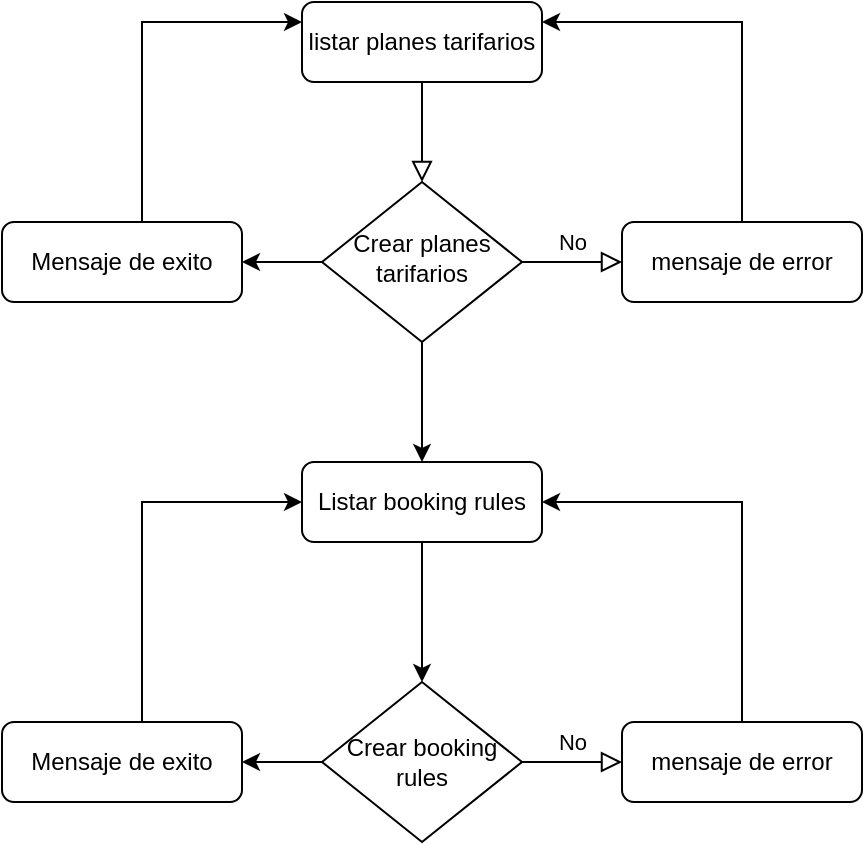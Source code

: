 <mxfile version="20.2.8" type="github"><diagram id="C5RBs43oDa-KdzZeNtuy" name="Page-1"><mxGraphModel dx="1422" dy="752" grid="1" gridSize="10" guides="1" tooltips="1" connect="1" arrows="1" fold="1" page="1" pageScale="1" pageWidth="827" pageHeight="1169" math="0" shadow="0"><root><mxCell id="WIyWlLk6GJQsqaUBKTNV-0"/><mxCell id="WIyWlLk6GJQsqaUBKTNV-1" parent="WIyWlLk6GJQsqaUBKTNV-0"/><mxCell id="WIyWlLk6GJQsqaUBKTNV-2" value="" style="rounded=0;html=1;jettySize=auto;orthogonalLoop=1;fontSize=11;endArrow=block;endFill=0;endSize=8;strokeWidth=1;shadow=0;labelBackgroundColor=none;edgeStyle=orthogonalEdgeStyle;" parent="WIyWlLk6GJQsqaUBKTNV-1" source="WIyWlLk6GJQsqaUBKTNV-3" target="WIyWlLk6GJQsqaUBKTNV-6" edge="1"><mxGeometry relative="1" as="geometry"/></mxCell><mxCell id="WIyWlLk6GJQsqaUBKTNV-3" value="&lt;div&gt;listar planes tarifarios&lt;/div&gt;" style="rounded=1;whiteSpace=wrap;html=1;fontSize=12;glass=0;strokeWidth=1;shadow=0;" parent="WIyWlLk6GJQsqaUBKTNV-1" vertex="1"><mxGeometry x="160" y="80" width="120" height="40" as="geometry"/></mxCell><mxCell id="WIyWlLk6GJQsqaUBKTNV-5" value="No" style="edgeStyle=orthogonalEdgeStyle;rounded=0;html=1;jettySize=auto;orthogonalLoop=1;fontSize=11;endArrow=block;endFill=0;endSize=8;strokeWidth=1;shadow=0;labelBackgroundColor=none;" parent="WIyWlLk6GJQsqaUBKTNV-1" source="WIyWlLk6GJQsqaUBKTNV-6" target="WIyWlLk6GJQsqaUBKTNV-7" edge="1"><mxGeometry y="10" relative="1" as="geometry"><mxPoint as="offset"/></mxGeometry></mxCell><mxCell id="7XralkSAnRhf9o_MLWqY-4" style="edgeStyle=orthogonalEdgeStyle;rounded=0;orthogonalLoop=1;jettySize=auto;html=1;" edge="1" parent="WIyWlLk6GJQsqaUBKTNV-1" source="WIyWlLk6GJQsqaUBKTNV-6" target="7XralkSAnRhf9o_MLWqY-3"><mxGeometry relative="1" as="geometry"/></mxCell><mxCell id="7XralkSAnRhf9o_MLWqY-6" style="edgeStyle=orthogonalEdgeStyle;rounded=0;orthogonalLoop=1;jettySize=auto;html=1;entryX=0.5;entryY=0;entryDx=0;entryDy=0;" edge="1" parent="WIyWlLk6GJQsqaUBKTNV-1" source="WIyWlLk6GJQsqaUBKTNV-6" target="7XralkSAnRhf9o_MLWqY-7"><mxGeometry relative="1" as="geometry"><mxPoint x="220" y="290" as="targetPoint"/></mxGeometry></mxCell><mxCell id="WIyWlLk6GJQsqaUBKTNV-6" value="Crear planes tarifarios" style="rhombus;whiteSpace=wrap;html=1;shadow=0;fontFamily=Helvetica;fontSize=12;align=center;strokeWidth=1;spacing=6;spacingTop=-4;" parent="WIyWlLk6GJQsqaUBKTNV-1" vertex="1"><mxGeometry x="170" y="170" width="100" height="80" as="geometry"/></mxCell><mxCell id="7XralkSAnRhf9o_MLWqY-2" style="edgeStyle=orthogonalEdgeStyle;rounded=0;orthogonalLoop=1;jettySize=auto;html=1;entryX=1;entryY=0.25;entryDx=0;entryDy=0;" edge="1" parent="WIyWlLk6GJQsqaUBKTNV-1" source="WIyWlLk6GJQsqaUBKTNV-7" target="WIyWlLk6GJQsqaUBKTNV-3"><mxGeometry relative="1" as="geometry"><Array as="points"><mxPoint x="380" y="90"/></Array></mxGeometry></mxCell><mxCell id="WIyWlLk6GJQsqaUBKTNV-7" value="mensaje de error " style="rounded=1;whiteSpace=wrap;html=1;fontSize=12;glass=0;strokeWidth=1;shadow=0;" parent="WIyWlLk6GJQsqaUBKTNV-1" vertex="1"><mxGeometry x="320" y="190" width="120" height="40" as="geometry"/></mxCell><mxCell id="7XralkSAnRhf9o_MLWqY-5" style="edgeStyle=orthogonalEdgeStyle;rounded=0;orthogonalLoop=1;jettySize=auto;html=1;entryX=0;entryY=0.25;entryDx=0;entryDy=0;" edge="1" parent="WIyWlLk6GJQsqaUBKTNV-1" source="7XralkSAnRhf9o_MLWqY-3" target="WIyWlLk6GJQsqaUBKTNV-3"><mxGeometry relative="1" as="geometry"><Array as="points"><mxPoint x="80" y="90"/></Array></mxGeometry></mxCell><mxCell id="7XralkSAnRhf9o_MLWqY-3" value="Mensaje de exito" style="rounded=1;whiteSpace=wrap;html=1;fontSize=12;glass=0;strokeWidth=1;shadow=0;" vertex="1" parent="WIyWlLk6GJQsqaUBKTNV-1"><mxGeometry x="10" y="190" width="120" height="40" as="geometry"/></mxCell><mxCell id="7XralkSAnRhf9o_MLWqY-11" style="edgeStyle=orthogonalEdgeStyle;rounded=0;orthogonalLoop=1;jettySize=auto;html=1;entryX=0.5;entryY=0;entryDx=0;entryDy=0;" edge="1" parent="WIyWlLk6GJQsqaUBKTNV-1" source="7XralkSAnRhf9o_MLWqY-7" target="7XralkSAnRhf9o_MLWqY-9"><mxGeometry relative="1" as="geometry"/></mxCell><mxCell id="7XralkSAnRhf9o_MLWqY-7" value="&lt;div&gt;Listar booking rules&lt;br&gt;&lt;/div&gt;" style="rounded=1;whiteSpace=wrap;html=1;fontSize=12;glass=0;strokeWidth=1;shadow=0;" vertex="1" parent="WIyWlLk6GJQsqaUBKTNV-1"><mxGeometry x="160" y="310" width="120" height="40" as="geometry"/></mxCell><mxCell id="7XralkSAnRhf9o_MLWqY-23" style="edgeStyle=orthogonalEdgeStyle;rounded=0;orthogonalLoop=1;jettySize=auto;html=1;entryX=1;entryY=0.5;entryDx=0;entryDy=0;" edge="1" parent="WIyWlLk6GJQsqaUBKTNV-1" source="7XralkSAnRhf9o_MLWqY-9" target="7XralkSAnRhf9o_MLWqY-21"><mxGeometry relative="1" as="geometry"/></mxCell><mxCell id="7XralkSAnRhf9o_MLWqY-9" value="Crear booking rules" style="rhombus;whiteSpace=wrap;html=1;" vertex="1" parent="WIyWlLk6GJQsqaUBKTNV-1"><mxGeometry x="170" y="420" width="100" height="80" as="geometry"/></mxCell><mxCell id="7XralkSAnRhf9o_MLWqY-18" value="No" style="edgeStyle=orthogonalEdgeStyle;rounded=0;html=1;jettySize=auto;orthogonalLoop=1;fontSize=11;endArrow=block;endFill=0;endSize=8;strokeWidth=1;shadow=0;labelBackgroundColor=none;exitX=1;exitY=0.5;exitDx=0;exitDy=0;entryX=0;entryY=0.5;entryDx=0;entryDy=0;" edge="1" parent="WIyWlLk6GJQsqaUBKTNV-1" source="7XralkSAnRhf9o_MLWqY-9" target="7XralkSAnRhf9o_MLWqY-19"><mxGeometry y="10" relative="1" as="geometry"><mxPoint as="offset"/><mxPoint x="280" y="220" as="sourcePoint"/><mxPoint x="350" y="460" as="targetPoint"/></mxGeometry></mxCell><mxCell id="7XralkSAnRhf9o_MLWqY-20" style="edgeStyle=orthogonalEdgeStyle;rounded=0;orthogonalLoop=1;jettySize=auto;html=1;entryX=1;entryY=0.5;entryDx=0;entryDy=0;" edge="1" parent="WIyWlLk6GJQsqaUBKTNV-1" source="7XralkSAnRhf9o_MLWqY-19" target="7XralkSAnRhf9o_MLWqY-7"><mxGeometry relative="1" as="geometry"><Array as="points"><mxPoint x="380" y="330"/></Array></mxGeometry></mxCell><mxCell id="7XralkSAnRhf9o_MLWqY-19" value="mensaje de error " style="rounded=1;whiteSpace=wrap;html=1;fontSize=12;glass=0;strokeWidth=1;shadow=0;" vertex="1" parent="WIyWlLk6GJQsqaUBKTNV-1"><mxGeometry x="320" y="440" width="120" height="40" as="geometry"/></mxCell><mxCell id="7XralkSAnRhf9o_MLWqY-24" style="edgeStyle=orthogonalEdgeStyle;rounded=0;orthogonalLoop=1;jettySize=auto;html=1;entryX=0;entryY=0.5;entryDx=0;entryDy=0;" edge="1" parent="WIyWlLk6GJQsqaUBKTNV-1" source="7XralkSAnRhf9o_MLWqY-21" target="7XralkSAnRhf9o_MLWqY-7"><mxGeometry relative="1" as="geometry"><Array as="points"><mxPoint x="80" y="330"/></Array></mxGeometry></mxCell><mxCell id="7XralkSAnRhf9o_MLWqY-21" value="Mensaje de exito" style="rounded=1;whiteSpace=wrap;html=1;fontSize=12;glass=0;strokeWidth=1;shadow=0;" vertex="1" parent="WIyWlLk6GJQsqaUBKTNV-1"><mxGeometry x="10" y="440" width="120" height="40" as="geometry"/></mxCell></root></mxGraphModel></diagram></mxfile>